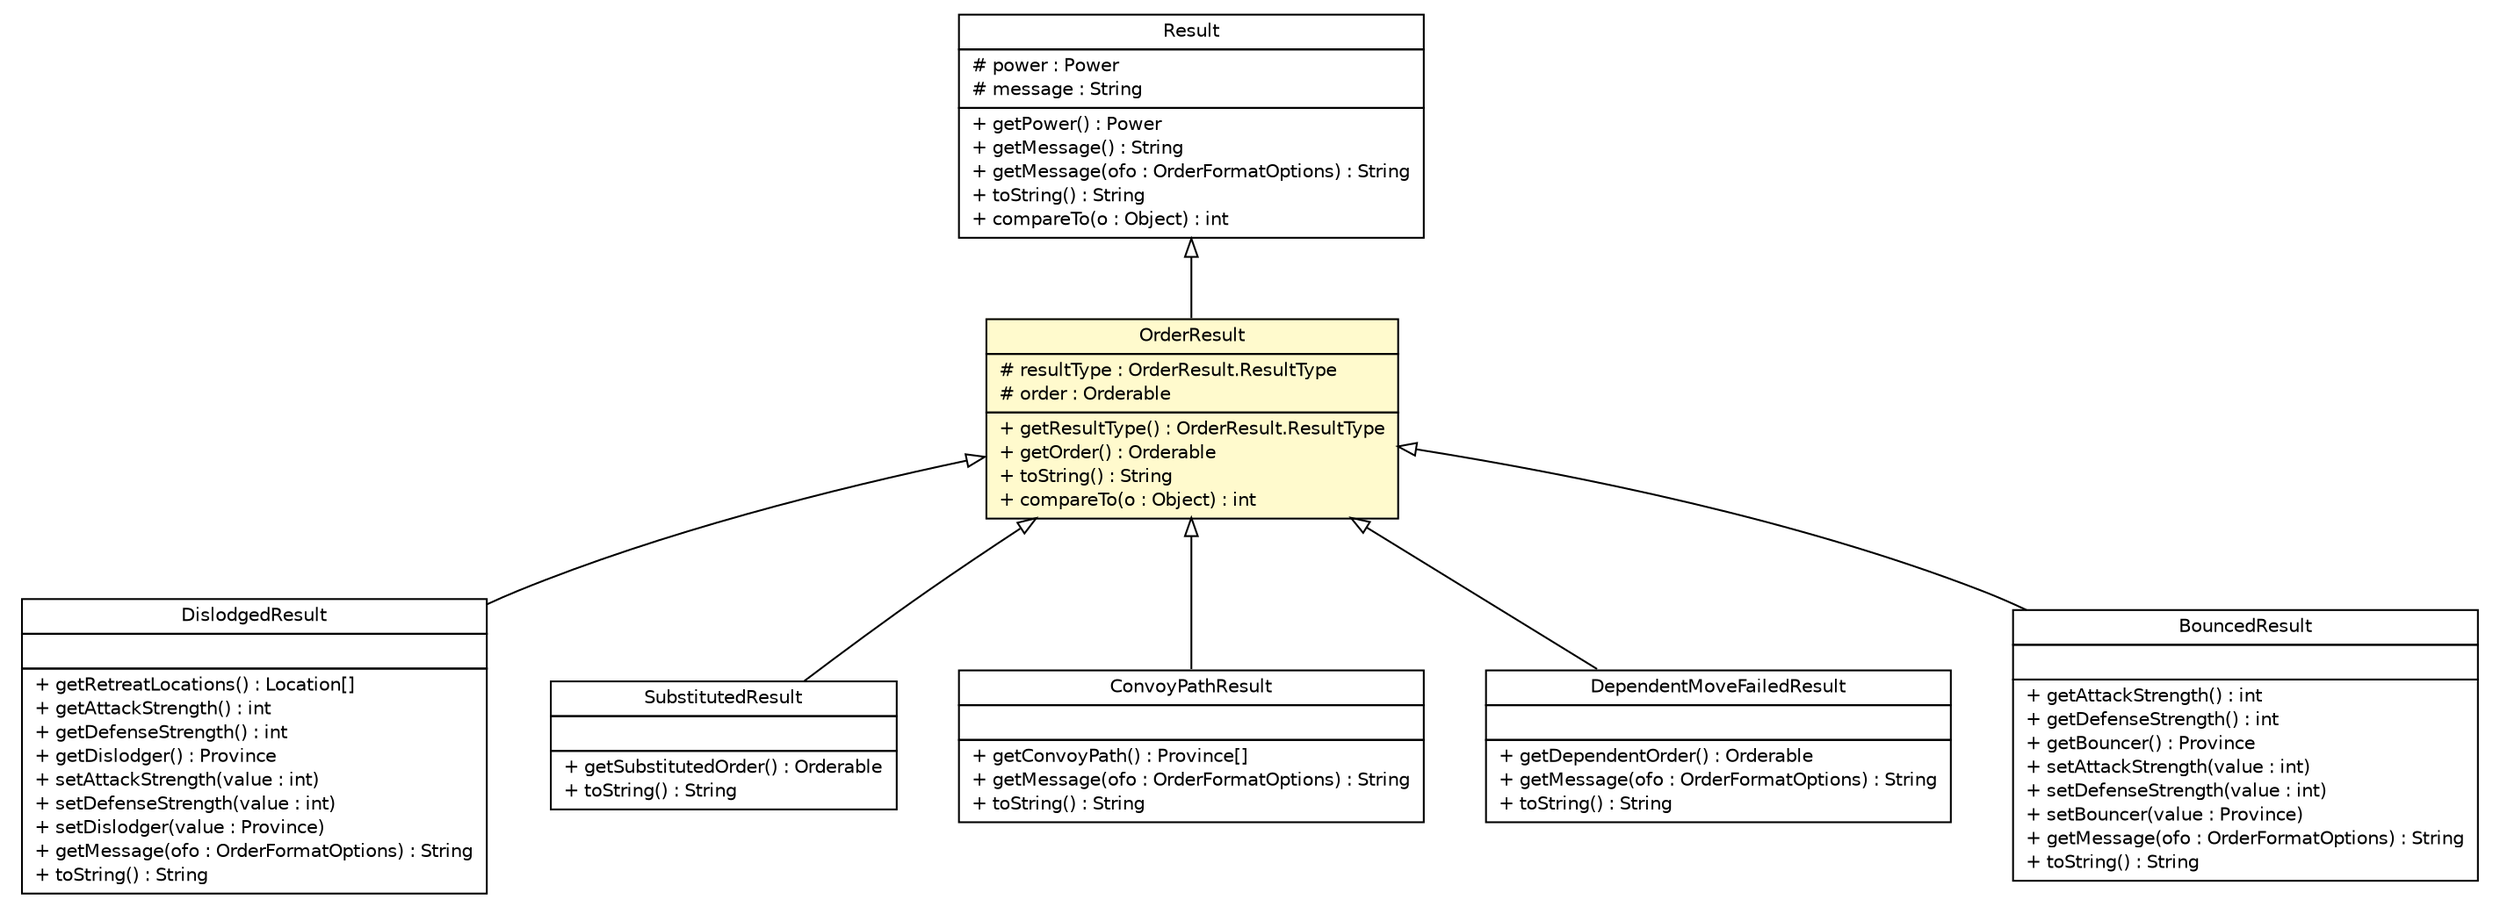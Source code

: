 #!/usr/local/bin/dot
#
# Class diagram 
# Generated by UMLGraph version 5.2 (http://www.umlgraph.org/)
#

digraph G {
	edge [fontname="Helvetica",fontsize=10,labelfontname="Helvetica",labelfontsize=10];
	node [fontname="Helvetica",fontsize=10,shape=plaintext];
	nodesep=0.25;
	ranksep=0.5;
	// dip.order.result.DislodgedResult
	c5465 [label=<<table title="dip.order.result.DislodgedResult" border="0" cellborder="1" cellspacing="0" cellpadding="2" port="p" href="./DislodgedResult.html">
		<tr><td><table border="0" cellspacing="0" cellpadding="1">
<tr><td align="center" balign="center"> DislodgedResult </td></tr>
		</table></td></tr>
		<tr><td><table border="0" cellspacing="0" cellpadding="1">
<tr><td align="left" balign="left">  </td></tr>
		</table></td></tr>
		<tr><td><table border="0" cellspacing="0" cellpadding="1">
<tr><td align="left" balign="left"> + getRetreatLocations() : Location[] </td></tr>
<tr><td align="left" balign="left"> + getAttackStrength() : int </td></tr>
<tr><td align="left" balign="left"> + getDefenseStrength() : int </td></tr>
<tr><td align="left" balign="left"> + getDislodger() : Province </td></tr>
<tr><td align="left" balign="left"> + setAttackStrength(value : int) </td></tr>
<tr><td align="left" balign="left"> + setDefenseStrength(value : int) </td></tr>
<tr><td align="left" balign="left"> + setDislodger(value : Province) </td></tr>
<tr><td align="left" balign="left"> + getMessage(ofo : OrderFormatOptions) : String </td></tr>
<tr><td align="left" balign="left"> + toString() : String </td></tr>
		</table></td></tr>
		</table>>, fontname="Helvetica", fontcolor="black", fontsize=10.0];
	// dip.order.result.SubstitutedResult
	c5466 [label=<<table title="dip.order.result.SubstitutedResult" border="0" cellborder="1" cellspacing="0" cellpadding="2" port="p" href="./SubstitutedResult.html">
		<tr><td><table border="0" cellspacing="0" cellpadding="1">
<tr><td align="center" balign="center"> SubstitutedResult </td></tr>
		</table></td></tr>
		<tr><td><table border="0" cellspacing="0" cellpadding="1">
<tr><td align="left" balign="left">  </td></tr>
		</table></td></tr>
		<tr><td><table border="0" cellspacing="0" cellpadding="1">
<tr><td align="left" balign="left"> + getSubstitutedOrder() : Orderable </td></tr>
<tr><td align="left" balign="left"> + toString() : String </td></tr>
		</table></td></tr>
		</table>>, fontname="Helvetica", fontcolor="black", fontsize=10.0];
	// dip.order.result.ConvoyPathResult
	c5467 [label=<<table title="dip.order.result.ConvoyPathResult" border="0" cellborder="1" cellspacing="0" cellpadding="2" port="p" href="./ConvoyPathResult.html">
		<tr><td><table border="0" cellspacing="0" cellpadding="1">
<tr><td align="center" balign="center"> ConvoyPathResult </td></tr>
		</table></td></tr>
		<tr><td><table border="0" cellspacing="0" cellpadding="1">
<tr><td align="left" balign="left">  </td></tr>
		</table></td></tr>
		<tr><td><table border="0" cellspacing="0" cellpadding="1">
<tr><td align="left" balign="left"> + getConvoyPath() : Province[] </td></tr>
<tr><td align="left" balign="left"> + getMessage(ofo : OrderFormatOptions) : String </td></tr>
<tr><td align="left" balign="left"> + toString() : String </td></tr>
		</table></td></tr>
		</table>>, fontname="Helvetica", fontcolor="black", fontsize=10.0];
	// dip.order.result.DependentMoveFailedResult
	c5468 [label=<<table title="dip.order.result.DependentMoveFailedResult" border="0" cellborder="1" cellspacing="0" cellpadding="2" port="p" href="./DependentMoveFailedResult.html">
		<tr><td><table border="0" cellspacing="0" cellpadding="1">
<tr><td align="center" balign="center"> DependentMoveFailedResult </td></tr>
		</table></td></tr>
		<tr><td><table border="0" cellspacing="0" cellpadding="1">
<tr><td align="left" balign="left">  </td></tr>
		</table></td></tr>
		<tr><td><table border="0" cellspacing="0" cellpadding="1">
<tr><td align="left" balign="left"> + getDependentOrder() : Orderable </td></tr>
<tr><td align="left" balign="left"> + getMessage(ofo : OrderFormatOptions) : String </td></tr>
<tr><td align="left" balign="left"> + toString() : String </td></tr>
		</table></td></tr>
		</table>>, fontname="Helvetica", fontcolor="black", fontsize=10.0];
	// dip.order.result.Result
	c5469 [label=<<table title="dip.order.result.Result" border="0" cellborder="1" cellspacing="0" cellpadding="2" port="p" href="./Result.html">
		<tr><td><table border="0" cellspacing="0" cellpadding="1">
<tr><td align="center" balign="center"> Result </td></tr>
		</table></td></tr>
		<tr><td><table border="0" cellspacing="0" cellpadding="1">
<tr><td align="left" balign="left"> # power : Power </td></tr>
<tr><td align="left" balign="left"> # message : String </td></tr>
		</table></td></tr>
		<tr><td><table border="0" cellspacing="0" cellpadding="1">
<tr><td align="left" balign="left"> + getPower() : Power </td></tr>
<tr><td align="left" balign="left"> + getMessage() : String </td></tr>
<tr><td align="left" balign="left"> + getMessage(ofo : OrderFormatOptions) : String </td></tr>
<tr><td align="left" balign="left"> + toString() : String </td></tr>
<tr><td align="left" balign="left"> + compareTo(o : Object) : int </td></tr>
		</table></td></tr>
		</table>>, fontname="Helvetica", fontcolor="black", fontsize=10.0];
	// dip.order.result.BouncedResult
	c5470 [label=<<table title="dip.order.result.BouncedResult" border="0" cellborder="1" cellspacing="0" cellpadding="2" port="p" href="./BouncedResult.html">
		<tr><td><table border="0" cellspacing="0" cellpadding="1">
<tr><td align="center" balign="center"> BouncedResult </td></tr>
		</table></td></tr>
		<tr><td><table border="0" cellspacing="0" cellpadding="1">
<tr><td align="left" balign="left">  </td></tr>
		</table></td></tr>
		<tr><td><table border="0" cellspacing="0" cellpadding="1">
<tr><td align="left" balign="left"> + getAttackStrength() : int </td></tr>
<tr><td align="left" balign="left"> + getDefenseStrength() : int </td></tr>
<tr><td align="left" balign="left"> + getBouncer() : Province </td></tr>
<tr><td align="left" balign="left"> + setAttackStrength(value : int) </td></tr>
<tr><td align="left" balign="left"> + setDefenseStrength(value : int) </td></tr>
<tr><td align="left" balign="left"> + setBouncer(value : Province) </td></tr>
<tr><td align="left" balign="left"> + getMessage(ofo : OrderFormatOptions) : String </td></tr>
<tr><td align="left" balign="left"> + toString() : String </td></tr>
		</table></td></tr>
		</table>>, fontname="Helvetica", fontcolor="black", fontsize=10.0];
	// dip.order.result.OrderResult
	c5471 [label=<<table title="dip.order.result.OrderResult" border="0" cellborder="1" cellspacing="0" cellpadding="2" port="p" bgcolor="lemonChiffon" href="./OrderResult.html">
		<tr><td><table border="0" cellspacing="0" cellpadding="1">
<tr><td align="center" balign="center"> OrderResult </td></tr>
		</table></td></tr>
		<tr><td><table border="0" cellspacing="0" cellpadding="1">
<tr><td align="left" balign="left"> # resultType : OrderResult.ResultType </td></tr>
<tr><td align="left" balign="left"> # order : Orderable </td></tr>
		</table></td></tr>
		<tr><td><table border="0" cellspacing="0" cellpadding="1">
<tr><td align="left" balign="left"> + getResultType() : OrderResult.ResultType </td></tr>
<tr><td align="left" balign="left"> + getOrder() : Orderable </td></tr>
<tr><td align="left" balign="left"> + toString() : String </td></tr>
<tr><td align="left" balign="left"> + compareTo(o : Object) : int </td></tr>
		</table></td></tr>
		</table>>, fontname="Helvetica", fontcolor="black", fontsize=10.0];
	//dip.order.result.DislodgedResult extends dip.order.result.OrderResult
	c5471:p -> c5465:p [dir=back,arrowtail=empty];
	//dip.order.result.SubstitutedResult extends dip.order.result.OrderResult
	c5471:p -> c5466:p [dir=back,arrowtail=empty];
	//dip.order.result.ConvoyPathResult extends dip.order.result.OrderResult
	c5471:p -> c5467:p [dir=back,arrowtail=empty];
	//dip.order.result.DependentMoveFailedResult extends dip.order.result.OrderResult
	c5471:p -> c5468:p [dir=back,arrowtail=empty];
	//dip.order.result.BouncedResult extends dip.order.result.OrderResult
	c5471:p -> c5470:p [dir=back,arrowtail=empty];
	//dip.order.result.OrderResult extends dip.order.result.Result
	c5469:p -> c5471:p [dir=back,arrowtail=empty];
}

